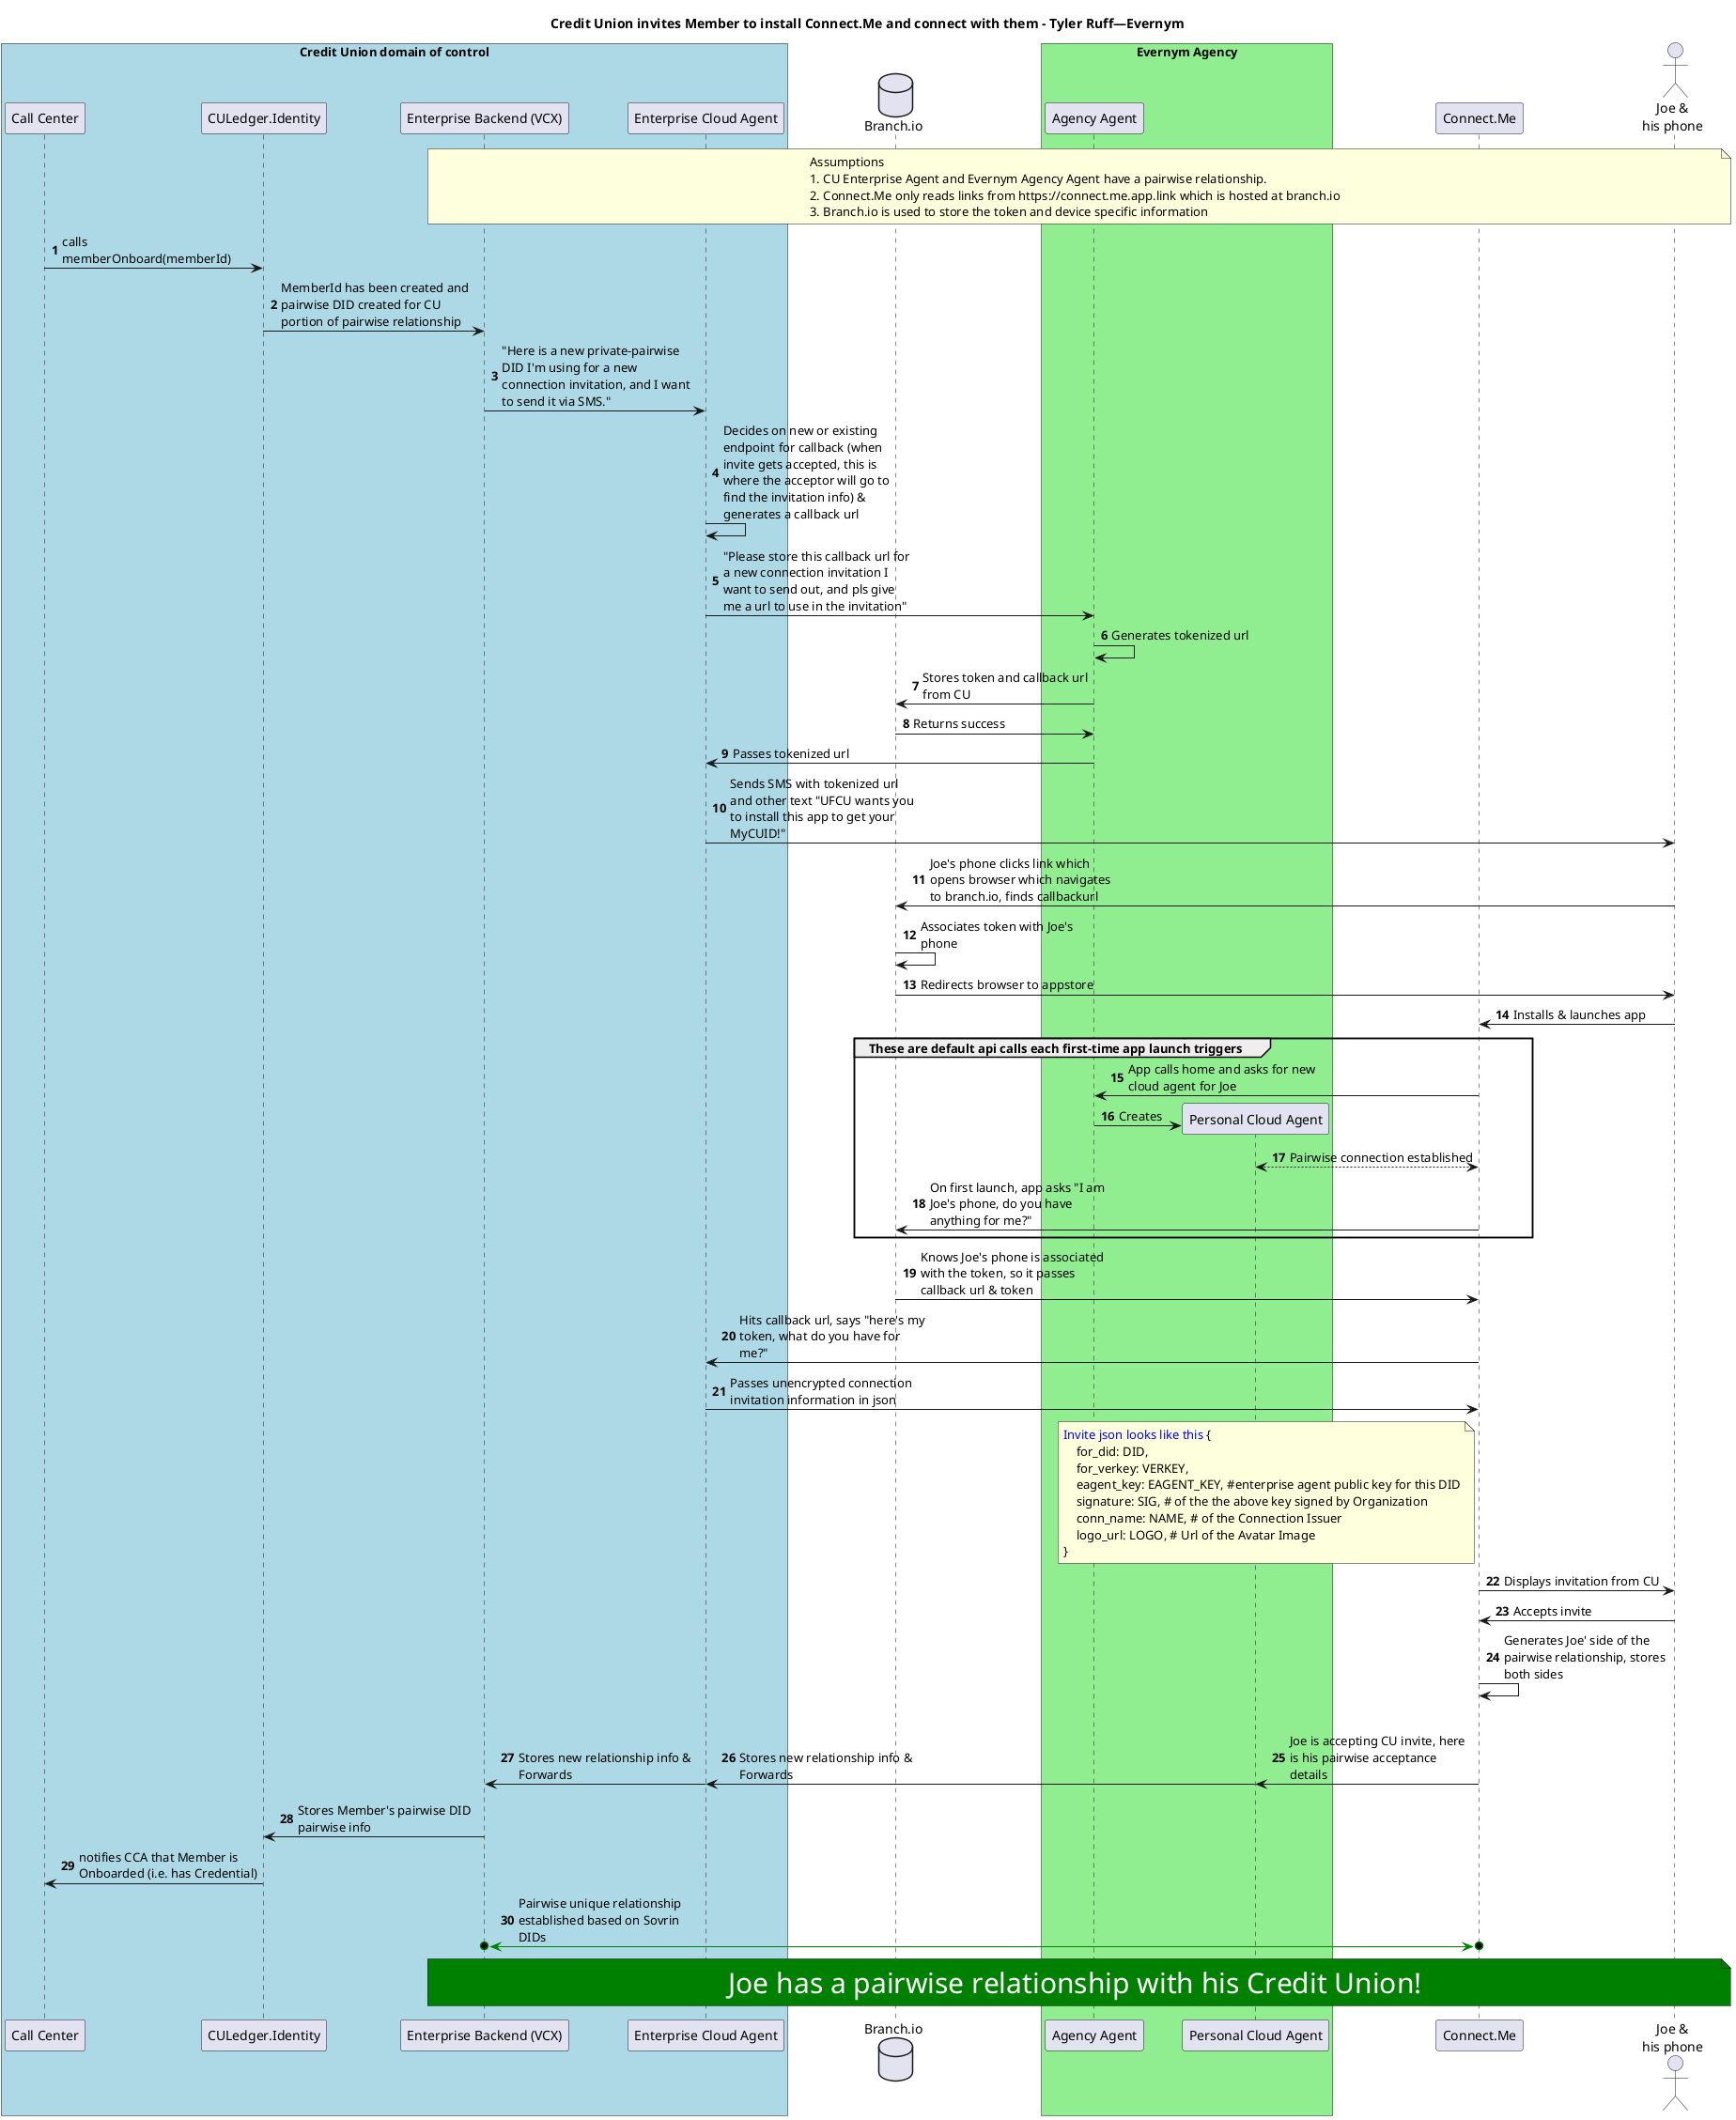 @startuml
skinparam maxmessagesize 200
box "Credit Union domain of control" #lightblue
participant "Call Center" as cca
participant "CULedger.Identity" as cuid
participant "Enterprise Backend (VCX)" as cu
participant "Enterprise Cloud Agent" as cuag
end box
database "Branch.io" as bra
box "Evernym Agency" #lightgreen
participant "Agency Agent" as agag
participant "Personal Cloud Agent" as conag
end box
participant "Connect.Me" as con
actor "Joe &\nhis phone" as joe


title Credit Union invites Member to install Connect.Me and connect with them - Tyler Ruff—Evernym

note over cu, joe
Assumptions
1. CU Enterprise Agent and Evernym Agency Agent have a pairwise relationship.
2. Connect.Me only reads links from https://connect.me.app.link which is hosted at branch.io
3. Branch.io is used to store the token and device specific information
end note
autonumber
cca -> cuid: calls memberOnboard(memberId)
cuid -> cu: MemberId has been created and pairwise DID created for CU portion of pairwise relationship
cu -> cuag: "Here is a new private-pairwise DID I'm using for a new connection invitation, and I want to send it via SMS."
cuag -> cuag: Decides on new or existing endpoint for callback (when invite gets accepted, this is where the acceptor will go to find the invitation info) & generates a callback url
cuag -> agag: "Please store this callback url for a new connection invitation I want to send out, and pls give me a url to use in the invitation"
agag -> agag: Generates tokenized url
agag -> bra: Stores token and callback url from CU
bra -> agag: Returns success
agag -> cuag: Passes tokenized url
cuag -> joe: Sends SMS with tokenized url and other text "UFCU wants you to install this app to get your MyCUID!"
joe -> bra: Joe's phone clicks link which opens browser which navigates to branch.io, finds callbackurl
bra -> bra: Associates token with Joe's phone
bra -> joe: Redirects browser to appstore
joe -> con: Installs & launches app
group These are default api calls each first-time app launch triggers
con -> agag: App calls home and asks for new cloud agent for Joe
create conag
agag -> conag: Creates
conag <--> con: Pairwise connection established
con -> bra: On first launch, app asks "I am Joe's phone, do you have anything for me?"
end
bra -> con: Knows Joe's phone is associated with the token, so it passes callback url & token
con -> cuag: Hits callback url, says "here's my token, what do you have for me?"
cuag -> con: Passes unencrypted connection invitation information in json
note left of con
<color:blue>Invite json looks like this</color> {
    for_did: DID,
    for_verkey: VERKEY,
    eagent_key: EAGENT_KEY, #enterprise agent public key for this DID
    signature: SIG, # of the the above key signed by Organization
    conn_name: NAME, # of the Connection Issuer
    logo_url: LOGO, # Url of the Avatar Image
}
end note
con -> joe: Displays invitation from CU
joe -> con: Accepts invite
con -> con: Generates Joe' side of the pairwise relationship, stores both sides
par2
con -> conag: Joe is accepting CU invite, here is his pairwise acceptance details
else
conag -> cuag: \nStores new relationship info & Forwards
else
cuag -> cu: \nStores new relationship info & Forwards
end
cu -> cuid: Stores Member's pairwise DID pairwise info
cuid -> cca: notifies CCA that Member is Onboarded (i.e. has Credential)

skinparam arrowsize 10
cu o<-[#green]>o con: Pairwise unique relationship established based on Sovrin DIDs
note over cu, joe #green
<color: white><size: 30>Joe has a pairwise relationship with his Credit Union!</size></color>
end note

@enduml